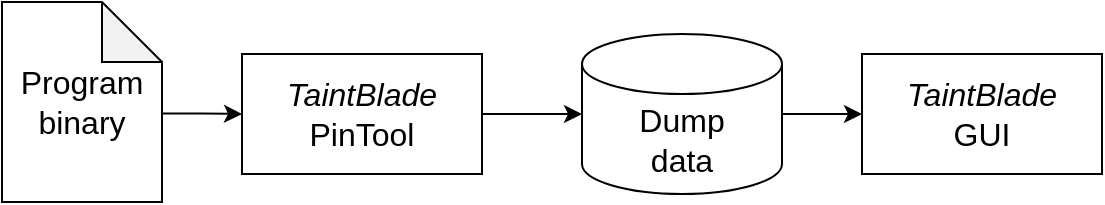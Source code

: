 <mxfile version="20.6.2" type="device"><diagram id="yHSnlNnSevovMDAwC7MU" name="Page-1"><mxGraphModel dx="1024" dy="604" grid="1" gridSize="10" guides="1" tooltips="1" connect="1" arrows="1" fold="1" page="1" pageScale="1" pageWidth="850" pageHeight="1100" math="0" shadow="0"><root><mxCell id="0"/><mxCell id="1" parent="0"/><mxCell id="gvPVssNBc0X3-HJhLUAY-6" style="edgeStyle=orthogonalEdgeStyle;rounded=0;orthogonalLoop=1;jettySize=auto;html=1;exitX=0.995;exitY=0.558;exitDx=0;exitDy=0;exitPerimeter=0;entryX=0;entryY=0.5;entryDx=0;entryDy=0;fontSize=16;" edge="1" parent="1" source="gvPVssNBc0X3-HJhLUAY-1" target="gvPVssNBc0X3-HJhLUAY-3"><mxGeometry relative="1" as="geometry"/></mxCell><mxCell id="gvPVssNBc0X3-HJhLUAY-1" value="&lt;font style=&quot;font-size: 16px;&quot;&gt;Program binary&lt;/font&gt;" style="shape=note;whiteSpace=wrap;html=1;backgroundOutline=1;darkOpacity=0.05;" vertex="1" parent="1"><mxGeometry x="90" y="209" width="80" height="100" as="geometry"/></mxCell><mxCell id="gvPVssNBc0X3-HJhLUAY-10" style="edgeStyle=orthogonalEdgeStyle;rounded=0;orthogonalLoop=1;jettySize=auto;html=1;exitX=1;exitY=0.5;exitDx=0;exitDy=0;entryX=0;entryY=0.5;entryDx=0;entryDy=0;entryPerimeter=0;fontSize=16;" edge="1" parent="1" source="gvPVssNBc0X3-HJhLUAY-3" target="gvPVssNBc0X3-HJhLUAY-9"><mxGeometry relative="1" as="geometry"/></mxCell><mxCell id="gvPVssNBc0X3-HJhLUAY-3" value="&lt;i&gt;TaintBlade&lt;/i&gt;&lt;br&gt;PinTool" style="rounded=0;whiteSpace=wrap;html=1;fontSize=16;" vertex="1" parent="1"><mxGeometry x="210" y="235" width="120" height="60" as="geometry"/></mxCell><mxCell id="gvPVssNBc0X3-HJhLUAY-13" style="edgeStyle=orthogonalEdgeStyle;rounded=0;orthogonalLoop=1;jettySize=auto;html=1;exitX=1;exitY=0.5;exitDx=0;exitDy=0;exitPerimeter=0;entryX=0;entryY=0.5;entryDx=0;entryDy=0;fontSize=16;" edge="1" parent="1" source="gvPVssNBc0X3-HJhLUAY-9" target="gvPVssNBc0X3-HJhLUAY-12"><mxGeometry relative="1" as="geometry"/></mxCell><mxCell id="gvPVssNBc0X3-HJhLUAY-9" value="Dump&lt;br&gt;data" style="shape=cylinder3;whiteSpace=wrap;html=1;boundedLbl=1;backgroundOutline=1;size=15;fontSize=16;" vertex="1" parent="1"><mxGeometry x="380" y="225" width="100" height="80" as="geometry"/></mxCell><mxCell id="gvPVssNBc0X3-HJhLUAY-12" value="&lt;i&gt;TaintBlade&lt;/i&gt;&lt;br&gt;GUI" style="rounded=0;whiteSpace=wrap;html=1;fontSize=16;" vertex="1" parent="1"><mxGeometry x="520" y="235" width="120" height="60" as="geometry"/></mxCell></root></mxGraphModel></diagram></mxfile>